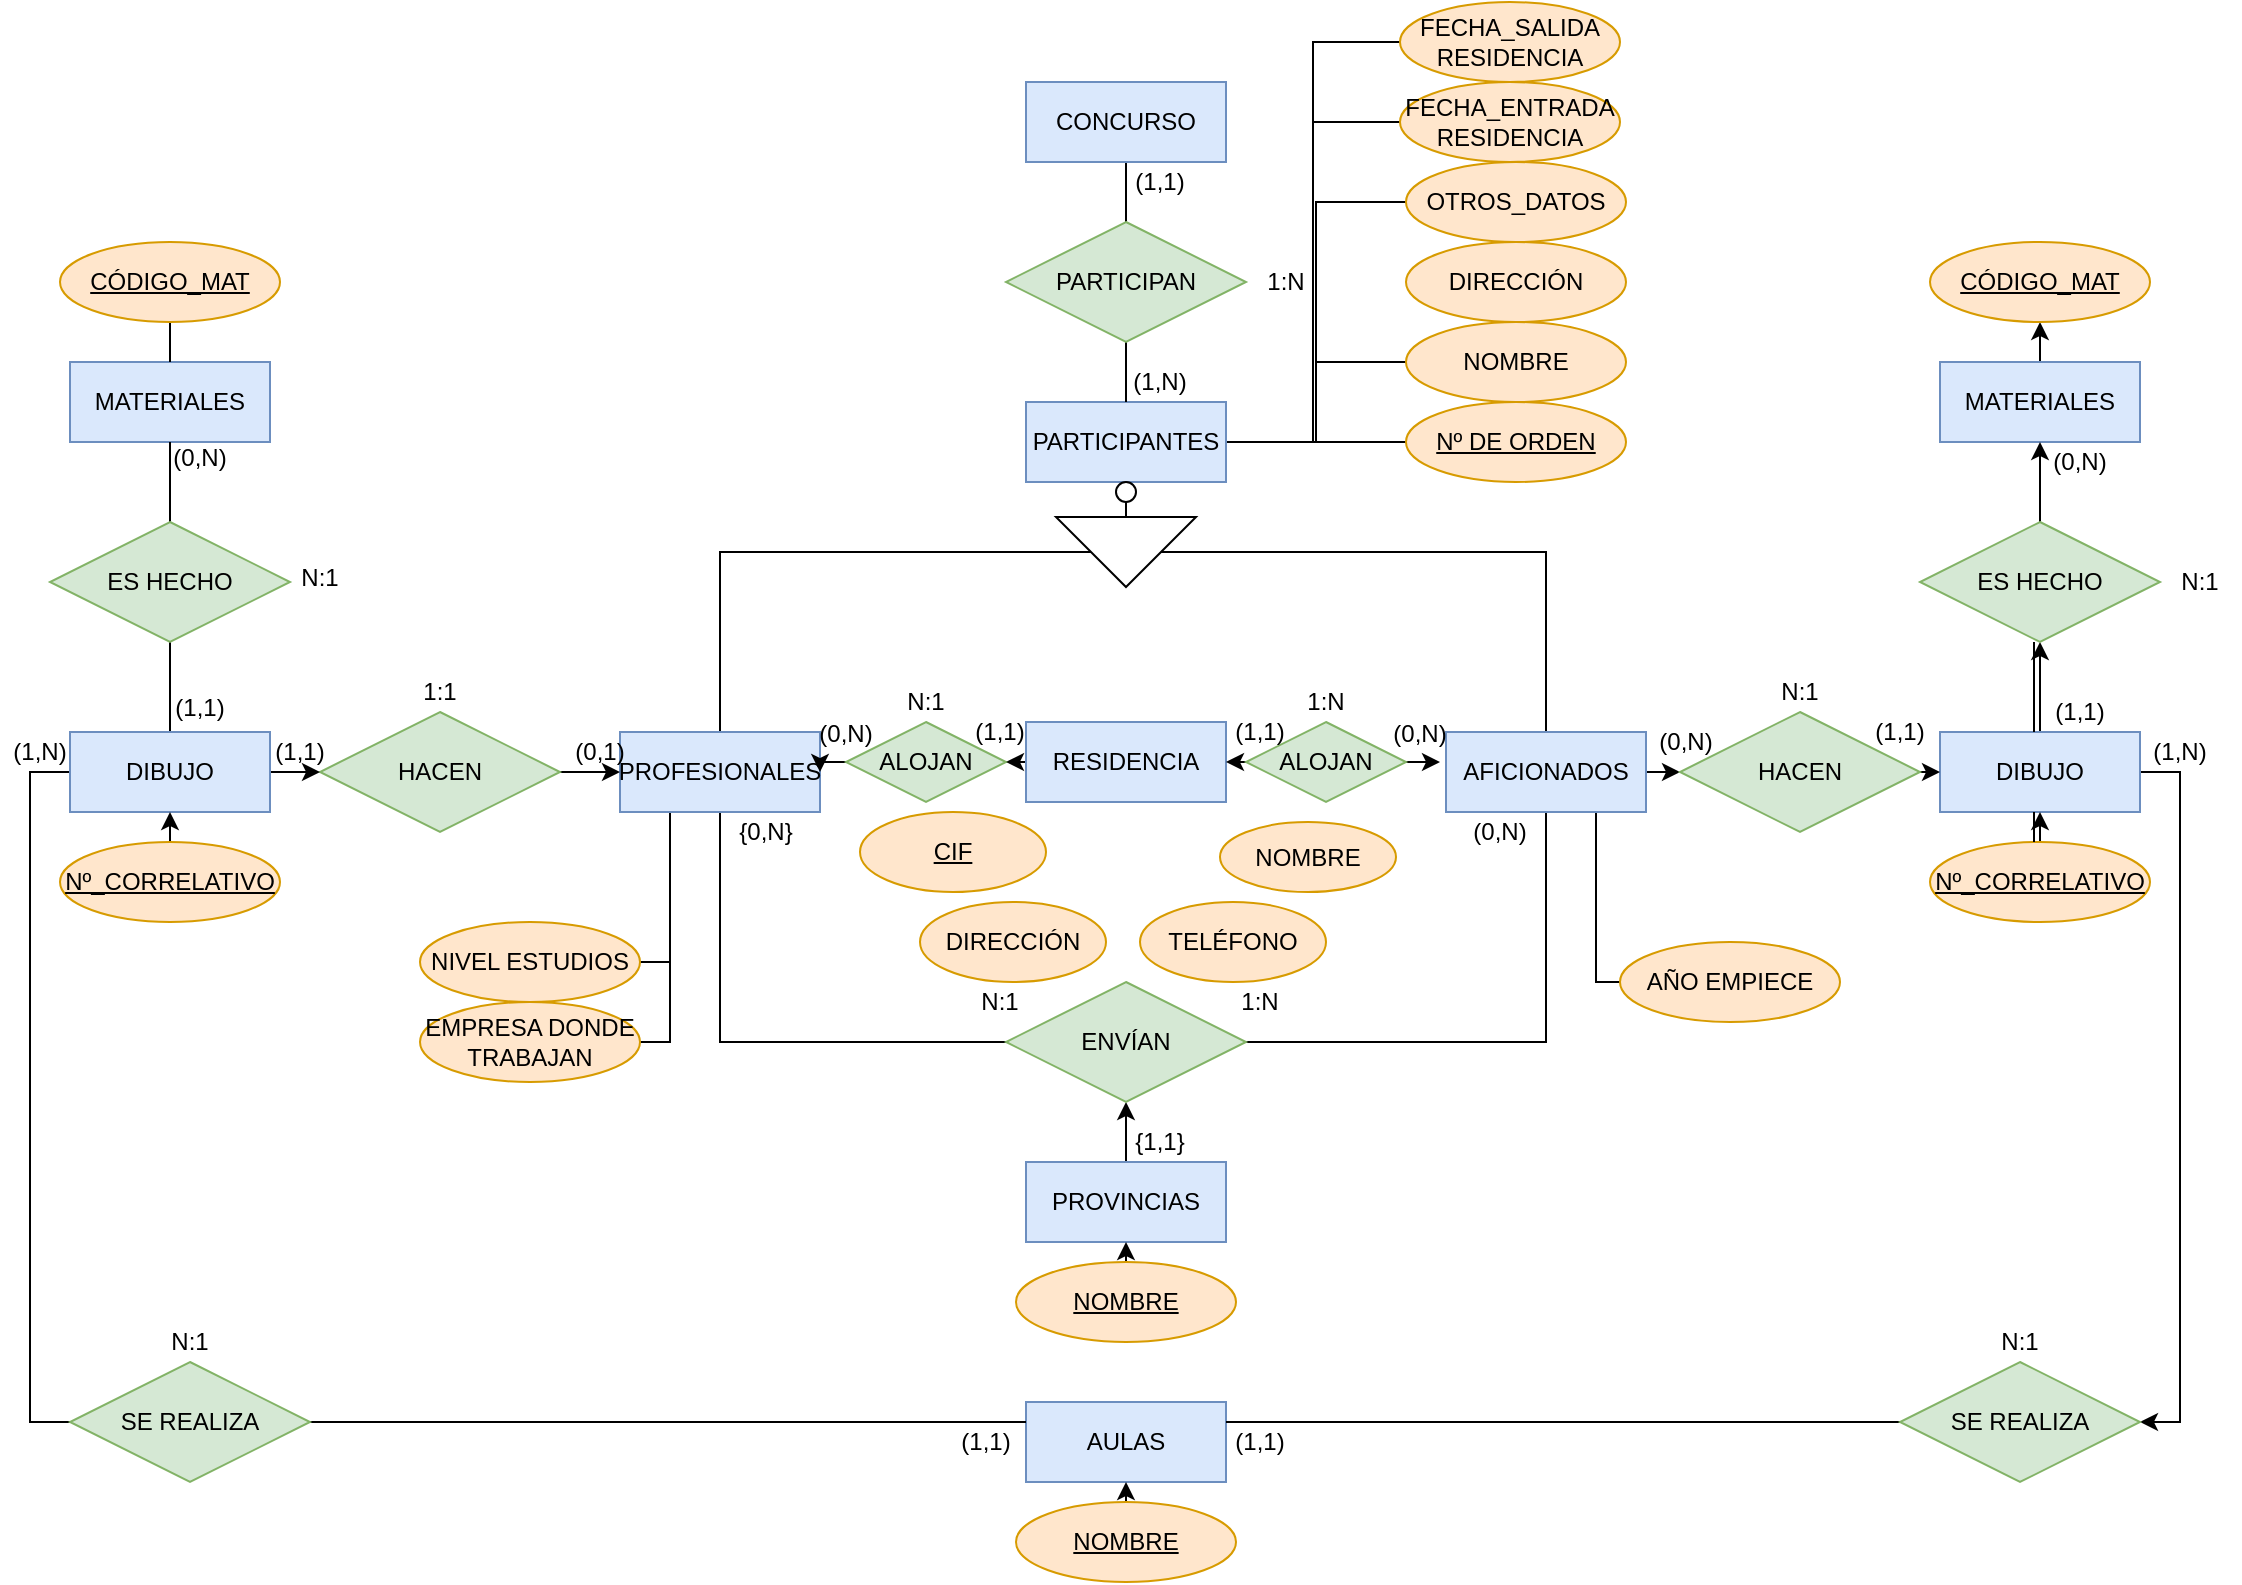 <mxfile version="13.9.1" type="github">
  <diagram id="qheCrFVyZJNz1BU00w-d" name="Page-1">
    <mxGraphModel dx="358" dy="640" grid="1" gridSize="10" guides="1" tooltips="1" connect="1" arrows="1" fold="1" page="1" pageScale="1" pageWidth="827" pageHeight="1169" math="0" shadow="0">
      <root>
        <mxCell id="0" />
        <mxCell id="1" parent="0" />
        <mxCell id="vXPrppG3IeQO9nVYbals-2" style="edgeStyle=orthogonalEdgeStyle;rounded=0;orthogonalLoop=1;jettySize=auto;html=1;exitX=1;exitY=0.5;exitDx=0;exitDy=0;entryX=0;entryY=0.5;entryDx=0;entryDy=0;fontSize=22;endArrow=none;endFill=0;" edge="1" parent="1" source="vXPrppG3IeQO9nVYbals-3" target="vXPrppG3IeQO9nVYbals-94">
          <mxGeometry relative="1" as="geometry" />
        </mxCell>
        <mxCell id="vXPrppG3IeQO9nVYbals-118" style="edgeStyle=orthogonalEdgeStyle;rounded=0;orthogonalLoop=1;jettySize=auto;html=1;exitX=1;exitY=0.5;exitDx=0;exitDy=0;entryX=0;entryY=0.5;entryDx=0;entryDy=0;endArrow=none;endFill=0;" edge="1" parent="1" source="vXPrppG3IeQO9nVYbals-3" target="vXPrppG3IeQO9nVYbals-106">
          <mxGeometry relative="1" as="geometry" />
        </mxCell>
        <mxCell id="vXPrppG3IeQO9nVYbals-119" style="edgeStyle=orthogonalEdgeStyle;rounded=0;orthogonalLoop=1;jettySize=auto;html=1;exitX=1;exitY=0.5;exitDx=0;exitDy=0;entryX=0;entryY=0.5;entryDx=0;entryDy=0;endArrow=none;endFill=0;" edge="1" parent="1" source="vXPrppG3IeQO9nVYbals-3" target="vXPrppG3IeQO9nVYbals-108">
          <mxGeometry relative="1" as="geometry">
            <Array as="points">
              <mxPoint x="1508" y="400" />
              <mxPoint x="1508" y="280" />
            </Array>
          </mxGeometry>
        </mxCell>
        <mxCell id="vXPrppG3IeQO9nVYbals-120" style="edgeStyle=orthogonalEdgeStyle;rounded=0;orthogonalLoop=1;jettySize=auto;html=1;exitX=1;exitY=0.5;exitDx=0;exitDy=0;entryX=0;entryY=0.5;entryDx=0;entryDy=0;endArrow=none;endFill=0;" edge="1" parent="1" source="vXPrppG3IeQO9nVYbals-3" target="vXPrppG3IeQO9nVYbals-116">
          <mxGeometry relative="1" as="geometry" />
        </mxCell>
        <mxCell id="vXPrppG3IeQO9nVYbals-121" style="edgeStyle=orthogonalEdgeStyle;rounded=0;orthogonalLoop=1;jettySize=auto;html=1;exitX=1;exitY=0.5;exitDx=0;exitDy=0;entryX=0;entryY=0.5;entryDx=0;entryDy=0;endArrow=none;endFill=0;" edge="1" parent="1" source="vXPrppG3IeQO9nVYbals-3" target="vXPrppG3IeQO9nVYbals-117">
          <mxGeometry relative="1" as="geometry" />
        </mxCell>
        <mxCell id="vXPrppG3IeQO9nVYbals-3" value="PARTICIPANTES" style="whiteSpace=wrap;html=1;align=center;fillColor=#dae8fc;strokeColor=#6c8ebf;" vertex="1" parent="1">
          <mxGeometry x="1363" y="380" width="100" height="40" as="geometry" />
        </mxCell>
        <mxCell id="vXPrppG3IeQO9nVYbals-4" style="edgeStyle=orthogonalEdgeStyle;rounded=0;orthogonalLoop=1;jettySize=auto;html=1;exitX=0.5;exitY=0;exitDx=0;exitDy=0;entryX=0.5;entryY=1;entryDx=0;entryDy=0;fontSize=22;" edge="1" parent="1" source="vXPrppG3IeQO9nVYbals-5" target="vXPrppG3IeQO9nVYbals-14">
          <mxGeometry relative="1" as="geometry" />
        </mxCell>
        <mxCell id="vXPrppG3IeQO9nVYbals-5" value="PROVINCIAS" style="whiteSpace=wrap;html=1;align=center;fillColor=#dae8fc;strokeColor=#6c8ebf;" vertex="1" parent="1">
          <mxGeometry x="1363" y="760" width="100" height="40" as="geometry" />
        </mxCell>
        <mxCell id="vXPrppG3IeQO9nVYbals-6" style="edgeStyle=orthogonalEdgeStyle;rounded=0;orthogonalLoop=1;jettySize=auto;html=1;exitX=0.5;exitY=0;exitDx=0;exitDy=0;entryX=0.5;entryY=0;entryDx=0;entryDy=0;fontSize=22;endArrow=none;endFill=0;" edge="1" parent="1" source="vXPrppG3IeQO9nVYbals-8" target="vXPrppG3IeQO9nVYbals-13">
          <mxGeometry relative="1" as="geometry">
            <Array as="points">
              <mxPoint x="1623" y="455" />
            </Array>
          </mxGeometry>
        </mxCell>
        <mxCell id="vXPrppG3IeQO9nVYbals-7" style="edgeStyle=orthogonalEdgeStyle;rounded=0;orthogonalLoop=1;jettySize=auto;html=1;exitX=0.5;exitY=1;exitDx=0;exitDy=0;entryX=0.5;entryY=0;entryDx=0;entryDy=0;fontSize=22;endArrow=none;endFill=0;" edge="1" parent="1" source="vXPrppG3IeQO9nVYbals-8" target="vXPrppG3IeQO9nVYbals-19">
          <mxGeometry relative="1" as="geometry">
            <mxPoint x="1220" y="480.0" as="targetPoint" />
            <Array as="points">
              <mxPoint x="1210" y="455" />
            </Array>
          </mxGeometry>
        </mxCell>
        <mxCell id="vXPrppG3IeQO9nVYbals-8" value="" style="triangle;whiteSpace=wrap;html=1;rotation=90;" vertex="1" parent="1">
          <mxGeometry x="1395.5" y="420" width="35" height="70" as="geometry" />
        </mxCell>
        <mxCell id="vXPrppG3IeQO9nVYbals-9" style="edgeStyle=orthogonalEdgeStyle;rounded=0;orthogonalLoop=1;jettySize=auto;html=1;exitX=0.5;exitY=1;exitDx=0;exitDy=0;entryX=0;entryY=0.5;entryDx=0;entryDy=0;fontSize=22;endArrow=none;endFill=0;" edge="1" parent="1" source="vXPrppG3IeQO9nVYbals-19" target="vXPrppG3IeQO9nVYbals-14">
          <mxGeometry relative="1" as="geometry">
            <mxPoint x="1220" y="520.0" as="sourcePoint" />
            <Array as="points">
              <mxPoint x="1210" y="700" />
            </Array>
          </mxGeometry>
        </mxCell>
        <mxCell id="vXPrppG3IeQO9nVYbals-10" style="edgeStyle=orthogonalEdgeStyle;rounded=0;orthogonalLoop=1;jettySize=auto;html=1;exitX=0.5;exitY=1;exitDx=0;exitDy=0;entryX=1;entryY=0.5;entryDx=0;entryDy=0;fontSize=22;endArrow=none;endFill=0;" edge="1" parent="1" source="vXPrppG3IeQO9nVYbals-13" target="vXPrppG3IeQO9nVYbals-14">
          <mxGeometry relative="1" as="geometry" />
        </mxCell>
        <mxCell id="vXPrppG3IeQO9nVYbals-11" style="edgeStyle=orthogonalEdgeStyle;rounded=0;orthogonalLoop=1;jettySize=auto;html=1;exitX=1;exitY=0.5;exitDx=0;exitDy=0;entryX=0;entryY=0.5;entryDx=0;entryDy=0;fontSize=22;" edge="1" parent="1" source="vXPrppG3IeQO9nVYbals-13" target="vXPrppG3IeQO9nVYbals-23">
          <mxGeometry relative="1" as="geometry" />
        </mxCell>
        <mxCell id="vXPrppG3IeQO9nVYbals-12" style="edgeStyle=orthogonalEdgeStyle;rounded=0;orthogonalLoop=1;jettySize=auto;html=1;exitX=0.75;exitY=1;exitDx=0;exitDy=0;entryX=0;entryY=0.5;entryDx=0;entryDy=0;fontSize=22;endArrow=none;endFill=0;" edge="1" parent="1" source="vXPrppG3IeQO9nVYbals-13" target="vXPrppG3IeQO9nVYbals-98">
          <mxGeometry relative="1" as="geometry">
            <Array as="points">
              <mxPoint x="1648" y="670" />
            </Array>
          </mxGeometry>
        </mxCell>
        <mxCell id="vXPrppG3IeQO9nVYbals-13" value="AFICIONADOS" style="whiteSpace=wrap;html=1;align=center;fillColor=#dae8fc;strokeColor=#6c8ebf;" vertex="1" parent="1">
          <mxGeometry x="1573" y="545" width="100" height="40" as="geometry" />
        </mxCell>
        <mxCell id="vXPrppG3IeQO9nVYbals-14" value="ENVÍAN" style="shape=rhombus;perimeter=rhombusPerimeter;whiteSpace=wrap;html=1;align=center;fillColor=#d5e8d4;strokeColor=#82b366;" vertex="1" parent="1">
          <mxGeometry x="1353" y="670" width="120" height="60" as="geometry" />
        </mxCell>
        <mxCell id="vXPrppG3IeQO9nVYbals-15" style="edgeStyle=orthogonalEdgeStyle;rounded=0;orthogonalLoop=1;jettySize=auto;html=1;exitX=0.5;exitY=0;exitDx=0;exitDy=0;entryX=0.5;entryY=1;entryDx=0;entryDy=0;fontSize=22;" edge="1" parent="1" source="vXPrppG3IeQO9nVYbals-17" target="vXPrppG3IeQO9nVYbals-46">
          <mxGeometry relative="1" as="geometry" />
        </mxCell>
        <mxCell id="vXPrppG3IeQO9nVYbals-16" style="edgeStyle=orthogonalEdgeStyle;rounded=0;orthogonalLoop=1;jettySize=auto;html=1;exitX=1;exitY=0.5;exitDx=0;exitDy=0;entryX=1;entryY=0.5;entryDx=0;entryDy=0;fontSize=22;" edge="1" parent="1" source="vXPrppG3IeQO9nVYbals-17" target="vXPrppG3IeQO9nVYbals-57">
          <mxGeometry relative="1" as="geometry" />
        </mxCell>
        <mxCell id="vXPrppG3IeQO9nVYbals-17" value="DIBUJO" style="whiteSpace=wrap;html=1;align=center;fillColor=#dae8fc;strokeColor=#6c8ebf;" vertex="1" parent="1">
          <mxGeometry x="1820" y="545" width="100" height="40" as="geometry" />
        </mxCell>
        <mxCell id="vXPrppG3IeQO9nVYbals-18" style="edgeStyle=orthogonalEdgeStyle;rounded=0;orthogonalLoop=1;jettySize=auto;html=1;exitX=0.25;exitY=1;exitDx=0;exitDy=0;entryX=1;entryY=0.5;entryDx=0;entryDy=0;fontSize=22;endArrow=none;endFill=0;" edge="1" parent="1" source="vXPrppG3IeQO9nVYbals-19" target="vXPrppG3IeQO9nVYbals-97">
          <mxGeometry relative="1" as="geometry">
            <Array as="points">
              <mxPoint x="1185" y="660" />
            </Array>
          </mxGeometry>
        </mxCell>
        <mxCell id="vXPrppG3IeQO9nVYbals-110" style="edgeStyle=orthogonalEdgeStyle;rounded=0;orthogonalLoop=1;jettySize=auto;html=1;exitX=0.25;exitY=1;exitDx=0;exitDy=0;entryX=1;entryY=0.5;entryDx=0;entryDy=0;endArrow=none;endFill=0;" edge="1" parent="1" source="vXPrppG3IeQO9nVYbals-19" target="vXPrppG3IeQO9nVYbals-109">
          <mxGeometry relative="1" as="geometry">
            <Array as="points">
              <mxPoint x="1185" y="700" />
            </Array>
          </mxGeometry>
        </mxCell>
        <mxCell id="vXPrppG3IeQO9nVYbals-19" value="PROFESIONALES" style="whiteSpace=wrap;html=1;align=center;fillColor=#dae8fc;strokeColor=#6c8ebf;" vertex="1" parent="1">
          <mxGeometry x="1160" y="545" width="100" height="40" as="geometry" />
        </mxCell>
        <mxCell id="vXPrppG3IeQO9nVYbals-20" style="edgeStyle=orthogonalEdgeStyle;rounded=0;orthogonalLoop=1;jettySize=auto;html=1;exitX=0.5;exitY=0;exitDx=0;exitDy=0;entryX=0.5;entryY=1;entryDx=0;entryDy=0;fontSize=22;" edge="1" parent="1" source="vXPrppG3IeQO9nVYbals-21" target="vXPrppG3IeQO9nVYbals-17">
          <mxGeometry relative="1" as="geometry" />
        </mxCell>
        <mxCell id="vXPrppG3IeQO9nVYbals-21" value="Nº_CORRELATIVO" style="ellipse;whiteSpace=wrap;html=1;align=center;fillColor=#ffe6cc;strokeColor=#d79b00;fontStyle=4" vertex="1" parent="1">
          <mxGeometry x="1815" y="600" width="110" height="40" as="geometry" />
        </mxCell>
        <mxCell id="vXPrppG3IeQO9nVYbals-22" style="edgeStyle=orthogonalEdgeStyle;rounded=0;orthogonalLoop=1;jettySize=auto;html=1;exitX=1;exitY=0.5;exitDx=0;exitDy=0;entryX=0;entryY=0.5;entryDx=0;entryDy=0;fontSize=22;" edge="1" parent="1" source="vXPrppG3IeQO9nVYbals-23" target="vXPrppG3IeQO9nVYbals-17">
          <mxGeometry relative="1" as="geometry" />
        </mxCell>
        <mxCell id="vXPrppG3IeQO9nVYbals-23" value="HACEN" style="shape=rhombus;perimeter=rhombusPerimeter;whiteSpace=wrap;html=1;align=center;fillColor=#d5e8d4;strokeColor=#82b366;" vertex="1" parent="1">
          <mxGeometry x="1690" y="535" width="120" height="60" as="geometry" />
        </mxCell>
        <mxCell id="vXPrppG3IeQO9nVYbals-24" style="edgeStyle=orthogonalEdgeStyle;rounded=0;orthogonalLoop=1;jettySize=auto;html=1;exitX=1;exitY=0.5;exitDx=0;exitDy=0;entryX=0;entryY=0.5;entryDx=0;entryDy=0;fontSize=22;" edge="1" parent="1" source="vXPrppG3IeQO9nVYbals-25" target="vXPrppG3IeQO9nVYbals-19">
          <mxGeometry relative="1" as="geometry" />
        </mxCell>
        <mxCell id="vXPrppG3IeQO9nVYbals-25" value="HACEN" style="shape=rhombus;perimeter=rhombusPerimeter;whiteSpace=wrap;html=1;align=center;fillColor=#d5e8d4;strokeColor=#82b366;" vertex="1" parent="1">
          <mxGeometry x="1010" y="535" width="120" height="60" as="geometry" />
        </mxCell>
        <mxCell id="vXPrppG3IeQO9nVYbals-26" style="edgeStyle=orthogonalEdgeStyle;rounded=0;orthogonalLoop=1;jettySize=auto;html=1;exitX=1;exitY=0.5;exitDx=0;exitDy=0;entryX=0;entryY=0.5;entryDx=0;entryDy=0;fontSize=22;" edge="1" parent="1" source="vXPrppG3IeQO9nVYbals-29" target="vXPrppG3IeQO9nVYbals-25">
          <mxGeometry relative="1" as="geometry" />
        </mxCell>
        <mxCell id="vXPrppG3IeQO9nVYbals-27" style="edgeStyle=orthogonalEdgeStyle;rounded=0;orthogonalLoop=1;jettySize=auto;html=1;exitX=0.5;exitY=0;exitDx=0;exitDy=0;entryX=0.5;entryY=1;entryDx=0;entryDy=0;fontSize=22;endArrow=none;endFill=0;" edge="1" parent="1" source="vXPrppG3IeQO9nVYbals-29" target="vXPrppG3IeQO9nVYbals-42">
          <mxGeometry relative="1" as="geometry" />
        </mxCell>
        <mxCell id="vXPrppG3IeQO9nVYbals-28" style="edgeStyle=orthogonalEdgeStyle;rounded=0;orthogonalLoop=1;jettySize=auto;html=1;exitX=0;exitY=0.5;exitDx=0;exitDy=0;entryX=0;entryY=0.5;entryDx=0;entryDy=0;fontSize=22;endArrow=none;endFill=0;" edge="1" parent="1" source="vXPrppG3IeQO9nVYbals-29" target="vXPrppG3IeQO9nVYbals-55">
          <mxGeometry relative="1" as="geometry" />
        </mxCell>
        <mxCell id="vXPrppG3IeQO9nVYbals-29" value="DIBUJO" style="whiteSpace=wrap;html=1;align=center;fillColor=#dae8fc;strokeColor=#6c8ebf;" vertex="1" parent="1">
          <mxGeometry x="885" y="545" width="100" height="40" as="geometry" />
        </mxCell>
        <mxCell id="vXPrppG3IeQO9nVYbals-30" style="edgeStyle=orthogonalEdgeStyle;rounded=0;orthogonalLoop=1;jettySize=auto;html=1;exitX=0.5;exitY=0;exitDx=0;exitDy=0;entryX=0.5;entryY=1;entryDx=0;entryDy=0;fontSize=22;" edge="1" parent="1" source="vXPrppG3IeQO9nVYbals-31" target="vXPrppG3IeQO9nVYbals-29">
          <mxGeometry relative="1" as="geometry" />
        </mxCell>
        <mxCell id="vXPrppG3IeQO9nVYbals-31" value="Nº_CORRELATIVO" style="ellipse;whiteSpace=wrap;html=1;align=center;fillColor=#ffe6cc;strokeColor=#d79b00;fontStyle=4" vertex="1" parent="1">
          <mxGeometry x="880" y="600" width="110" height="40" as="geometry" />
        </mxCell>
        <mxCell id="vXPrppG3IeQO9nVYbals-32" value="{1,1}" style="text;html=1;strokeColor=none;fillColor=none;align=center;verticalAlign=middle;whiteSpace=wrap;rounded=0;" vertex="1" parent="1">
          <mxGeometry x="1410" y="740" width="40" height="20" as="geometry" />
        </mxCell>
        <mxCell id="vXPrppG3IeQO9nVYbals-33" value="N:1" style="text;html=1;strokeColor=none;fillColor=none;align=center;verticalAlign=middle;whiteSpace=wrap;rounded=0;" vertex="1" parent="1">
          <mxGeometry x="1330" y="670" width="40" height="20" as="geometry" />
        </mxCell>
        <mxCell id="vXPrppG3IeQO9nVYbals-34" value="(0,N)" style="text;html=1;strokeColor=none;fillColor=none;align=center;verticalAlign=middle;whiteSpace=wrap;rounded=0;" vertex="1" parent="1">
          <mxGeometry x="1673" y="540" width="40" height="20" as="geometry" />
        </mxCell>
        <mxCell id="vXPrppG3IeQO9nVYbals-35" value="(1,1)" style="text;html=1;strokeColor=none;fillColor=none;align=center;verticalAlign=middle;whiteSpace=wrap;rounded=0;" vertex="1" parent="1">
          <mxGeometry x="1780" y="535" width="40" height="20" as="geometry" />
        </mxCell>
        <mxCell id="vXPrppG3IeQO9nVYbals-36" value="N:1" style="text;html=1;strokeColor=none;fillColor=none;align=center;verticalAlign=middle;whiteSpace=wrap;rounded=0;" vertex="1" parent="1">
          <mxGeometry x="1730" y="515" width="40" height="20" as="geometry" />
        </mxCell>
        <mxCell id="vXPrppG3IeQO9nVYbals-37" value="(0,1)" style="text;html=1;strokeColor=none;fillColor=none;align=center;verticalAlign=middle;whiteSpace=wrap;rounded=0;" vertex="1" parent="1">
          <mxGeometry x="1130" y="545" width="40" height="20" as="geometry" />
        </mxCell>
        <mxCell id="vXPrppG3IeQO9nVYbals-38" value="(1,1)" style="text;html=1;strokeColor=none;fillColor=none;align=center;verticalAlign=middle;whiteSpace=wrap;rounded=0;" vertex="1" parent="1">
          <mxGeometry x="980" y="545" width="40" height="20" as="geometry" />
        </mxCell>
        <mxCell id="vXPrppG3IeQO9nVYbals-39" value="1:1" style="text;html=1;strokeColor=none;fillColor=none;align=center;verticalAlign=middle;whiteSpace=wrap;rounded=0;" vertex="1" parent="1">
          <mxGeometry x="1050" y="515" width="40" height="20" as="geometry" />
        </mxCell>
        <mxCell id="vXPrppG3IeQO9nVYbals-40" value="MATERIALES" style="whiteSpace=wrap;html=1;align=center;fillColor=#dae8fc;strokeColor=#6c8ebf;" vertex="1" parent="1">
          <mxGeometry x="885" y="360" width="100" height="40" as="geometry" />
        </mxCell>
        <mxCell id="vXPrppG3IeQO9nVYbals-41" style="edgeStyle=orthogonalEdgeStyle;rounded=0;orthogonalLoop=1;jettySize=auto;html=1;exitX=0.5;exitY=0;exitDx=0;exitDy=0;entryX=0.5;entryY=1;entryDx=0;entryDy=0;fontSize=22;endArrow=none;endFill=0;" edge="1" parent="1" source="vXPrppG3IeQO9nVYbals-42" target="vXPrppG3IeQO9nVYbals-40">
          <mxGeometry relative="1" as="geometry" />
        </mxCell>
        <mxCell id="vXPrppG3IeQO9nVYbals-42" value="ES HECHO" style="shape=rhombus;perimeter=rhombusPerimeter;whiteSpace=wrap;html=1;align=center;fillColor=#d5e8d4;strokeColor=#82b366;" vertex="1" parent="1">
          <mxGeometry x="875" y="440" width="120" height="60" as="geometry" />
        </mxCell>
        <mxCell id="vXPrppG3IeQO9nVYbals-43" style="edgeStyle=orthogonalEdgeStyle;rounded=0;orthogonalLoop=1;jettySize=auto;html=1;exitX=0.5;exitY=0;exitDx=0;exitDy=0;entryX=0.5;entryY=1;entryDx=0;entryDy=0;fontSize=22;" edge="1" parent="1" source="vXPrppG3IeQO9nVYbals-44" target="vXPrppG3IeQO9nVYbals-93">
          <mxGeometry relative="1" as="geometry" />
        </mxCell>
        <mxCell id="vXPrppG3IeQO9nVYbals-44" value="MATERIALES" style="whiteSpace=wrap;html=1;align=center;fillColor=#dae8fc;strokeColor=#6c8ebf;" vertex="1" parent="1">
          <mxGeometry x="1820" y="360" width="100" height="40" as="geometry" />
        </mxCell>
        <mxCell id="vXPrppG3IeQO9nVYbals-45" style="edgeStyle=orthogonalEdgeStyle;rounded=0;orthogonalLoop=1;jettySize=auto;html=1;exitX=0.5;exitY=0;exitDx=0;exitDy=0;entryX=0.5;entryY=1;entryDx=0;entryDy=0;fontSize=22;" edge="1" parent="1" source="vXPrppG3IeQO9nVYbals-46" target="vXPrppG3IeQO9nVYbals-44">
          <mxGeometry relative="1" as="geometry" />
        </mxCell>
        <mxCell id="vXPrppG3IeQO9nVYbals-46" value="ES HECHO" style="shape=rhombus;perimeter=rhombusPerimeter;whiteSpace=wrap;html=1;align=center;fillColor=#d5e8d4;strokeColor=#82b366;" vertex="1" parent="1">
          <mxGeometry x="1810" y="440" width="120" height="60" as="geometry" />
        </mxCell>
        <mxCell id="vXPrppG3IeQO9nVYbals-47" value="N:1" style="text;html=1;strokeColor=none;fillColor=none;align=center;verticalAlign=middle;whiteSpace=wrap;rounded=0;" vertex="1" parent="1">
          <mxGeometry x="1930" y="460" width="40" height="20" as="geometry" />
        </mxCell>
        <mxCell id="vXPrppG3IeQO9nVYbals-48" value="(1,1)" style="text;html=1;strokeColor=none;fillColor=none;align=center;verticalAlign=middle;whiteSpace=wrap;rounded=0;" vertex="1" parent="1">
          <mxGeometry x="1870" y="525" width="40" height="20" as="geometry" />
        </mxCell>
        <mxCell id="vXPrppG3IeQO9nVYbals-49" value="(0,N)" style="text;html=1;strokeColor=none;fillColor=none;align=center;verticalAlign=middle;whiteSpace=wrap;rounded=0;" vertex="1" parent="1">
          <mxGeometry x="1870" y="400" width="40" height="20" as="geometry" />
        </mxCell>
        <mxCell id="vXPrppG3IeQO9nVYbals-50" value="N:1" style="text;html=1;strokeColor=none;fillColor=none;align=center;verticalAlign=middle;whiteSpace=wrap;rounded=0;" vertex="1" parent="1">
          <mxGeometry x="990" y="457.5" width="40" height="20" as="geometry" />
        </mxCell>
        <mxCell id="vXPrppG3IeQO9nVYbals-51" value="(1,1)" style="text;html=1;strokeColor=none;fillColor=none;align=center;verticalAlign=middle;whiteSpace=wrap;rounded=0;" vertex="1" parent="1">
          <mxGeometry x="930" y="522.5" width="40" height="20" as="geometry" />
        </mxCell>
        <mxCell id="vXPrppG3IeQO9nVYbals-52" value="(0,N)" style="text;html=1;strokeColor=none;fillColor=none;align=center;verticalAlign=middle;whiteSpace=wrap;rounded=0;" vertex="1" parent="1">
          <mxGeometry x="930" y="397.5" width="40" height="20" as="geometry" />
        </mxCell>
        <mxCell id="vXPrppG3IeQO9nVYbals-53" value="AULAS" style="whiteSpace=wrap;html=1;align=center;fillColor=#dae8fc;strokeColor=#6c8ebf;" vertex="1" parent="1">
          <mxGeometry x="1363" y="880" width="100" height="40" as="geometry" />
        </mxCell>
        <mxCell id="vXPrppG3IeQO9nVYbals-54" style="edgeStyle=orthogonalEdgeStyle;rounded=0;orthogonalLoop=1;jettySize=auto;html=1;exitX=1;exitY=0.5;exitDx=0;exitDy=0;entryX=0;entryY=0.25;entryDx=0;entryDy=0;fontSize=22;endArrow=none;endFill=0;" edge="1" parent="1" source="vXPrppG3IeQO9nVYbals-55" target="vXPrppG3IeQO9nVYbals-53">
          <mxGeometry relative="1" as="geometry" />
        </mxCell>
        <mxCell id="vXPrppG3IeQO9nVYbals-55" value="SE REALIZA" style="shape=rhombus;perimeter=rhombusPerimeter;whiteSpace=wrap;html=1;align=center;fillColor=#d5e8d4;strokeColor=#82b366;" vertex="1" parent="1">
          <mxGeometry x="885" y="860" width="120" height="60" as="geometry" />
        </mxCell>
        <mxCell id="vXPrppG3IeQO9nVYbals-56" style="edgeStyle=orthogonalEdgeStyle;rounded=0;orthogonalLoop=1;jettySize=auto;html=1;exitX=0;exitY=0.5;exitDx=0;exitDy=0;entryX=1;entryY=0.25;entryDx=0;entryDy=0;fontSize=22;endArrow=none;endFill=0;" edge="1" parent="1" source="vXPrppG3IeQO9nVYbals-57" target="vXPrppG3IeQO9nVYbals-53">
          <mxGeometry relative="1" as="geometry" />
        </mxCell>
        <mxCell id="vXPrppG3IeQO9nVYbals-57" value="SE REALIZA" style="shape=rhombus;perimeter=rhombusPerimeter;whiteSpace=wrap;html=1;align=center;fillColor=#d5e8d4;strokeColor=#82b366;" vertex="1" parent="1">
          <mxGeometry x="1800" y="860" width="120" height="60" as="geometry" />
        </mxCell>
        <mxCell id="vXPrppG3IeQO9nVYbals-58" value="(1,N)" style="text;html=1;strokeColor=none;fillColor=none;align=center;verticalAlign=middle;whiteSpace=wrap;rounded=0;" vertex="1" parent="1">
          <mxGeometry x="850" y="545" width="40" height="20" as="geometry" />
        </mxCell>
        <mxCell id="vXPrppG3IeQO9nVYbals-59" value="(1,N)" style="text;html=1;strokeColor=none;fillColor=none;align=center;verticalAlign=middle;whiteSpace=wrap;rounded=0;" vertex="1" parent="1">
          <mxGeometry x="1920" y="545" width="40" height="20" as="geometry" />
        </mxCell>
        <mxCell id="vXPrppG3IeQO9nVYbals-60" value="(1,1)" style="text;html=1;strokeColor=none;fillColor=none;align=center;verticalAlign=middle;whiteSpace=wrap;rounded=0;" vertex="1" parent="1">
          <mxGeometry x="1460" y="890" width="40" height="20" as="geometry" />
        </mxCell>
        <mxCell id="vXPrppG3IeQO9nVYbals-61" value="(1,1)" style="text;html=1;strokeColor=none;fillColor=none;align=center;verticalAlign=middle;whiteSpace=wrap;rounded=0;" vertex="1" parent="1">
          <mxGeometry x="1323" y="890" width="40" height="20" as="geometry" />
        </mxCell>
        <mxCell id="vXPrppG3IeQO9nVYbals-62" value="N:1" style="text;html=1;strokeColor=none;fillColor=none;align=center;verticalAlign=middle;whiteSpace=wrap;rounded=0;" vertex="1" parent="1">
          <mxGeometry x="1840" y="840" width="40" height="20" as="geometry" />
        </mxCell>
        <mxCell id="vXPrppG3IeQO9nVYbals-63" value="N:1" style="text;html=1;strokeColor=none;fillColor=none;align=center;verticalAlign=middle;whiteSpace=wrap;rounded=0;" vertex="1" parent="1">
          <mxGeometry x="925" y="840" width="40" height="20" as="geometry" />
        </mxCell>
        <mxCell id="vXPrppG3IeQO9nVYbals-64" style="edgeStyle=orthogonalEdgeStyle;rounded=0;orthogonalLoop=1;jettySize=auto;html=1;exitX=0;exitY=0.5;exitDx=0;exitDy=0;fontSize=22;" edge="1" parent="1" source="vXPrppG3IeQO9nVYbals-65" target="vXPrppG3IeQO9nVYbals-67">
          <mxGeometry relative="1" as="geometry" />
        </mxCell>
        <mxCell id="vXPrppG3IeQO9nVYbals-65" value="RESIDENCIA" style="whiteSpace=wrap;html=1;align=center;fillColor=#dae8fc;strokeColor=#6c8ebf;" vertex="1" parent="1">
          <mxGeometry x="1363" y="540" width="100" height="40" as="geometry" />
        </mxCell>
        <mxCell id="vXPrppG3IeQO9nVYbals-66" style="edgeStyle=orthogonalEdgeStyle;rounded=0;orthogonalLoop=1;jettySize=auto;html=1;exitX=0;exitY=0.5;exitDx=0;exitDy=0;entryX=1;entryY=0.5;entryDx=0;entryDy=0;fontSize=22;" edge="1" parent="1" source="vXPrppG3IeQO9nVYbals-67" target="vXPrppG3IeQO9nVYbals-19">
          <mxGeometry relative="1" as="geometry" />
        </mxCell>
        <mxCell id="vXPrppG3IeQO9nVYbals-67" value="ALOJAN" style="shape=rhombus;perimeter=rhombusPerimeter;whiteSpace=wrap;html=1;align=center;fillColor=#d5e8d4;strokeColor=#82b366;" vertex="1" parent="1">
          <mxGeometry x="1273" y="540" width="80" height="40" as="geometry" />
        </mxCell>
        <mxCell id="vXPrppG3IeQO9nVYbals-68" style="edgeStyle=orthogonalEdgeStyle;rounded=0;orthogonalLoop=1;jettySize=auto;html=1;exitX=0;exitY=0.5;exitDx=0;exitDy=0;entryX=1;entryY=0.5;entryDx=0;entryDy=0;fontSize=22;" edge="1" parent="1" source="vXPrppG3IeQO9nVYbals-70" target="vXPrppG3IeQO9nVYbals-65">
          <mxGeometry relative="1" as="geometry" />
        </mxCell>
        <mxCell id="vXPrppG3IeQO9nVYbals-69" style="edgeStyle=orthogonalEdgeStyle;rounded=0;orthogonalLoop=1;jettySize=auto;html=1;exitX=1;exitY=0.5;exitDx=0;exitDy=0;entryX=-0.03;entryY=0.371;entryDx=0;entryDy=0;entryPerimeter=0;fontSize=22;" edge="1" parent="1" source="vXPrppG3IeQO9nVYbals-70" target="vXPrppG3IeQO9nVYbals-13">
          <mxGeometry relative="1" as="geometry" />
        </mxCell>
        <mxCell id="vXPrppG3IeQO9nVYbals-70" value="ALOJAN" style="shape=rhombus;perimeter=rhombusPerimeter;whiteSpace=wrap;html=1;align=center;fillColor=#d5e8d4;strokeColor=#82b366;" vertex="1" parent="1">
          <mxGeometry x="1473" y="540" width="80" height="40" as="geometry" />
        </mxCell>
        <mxCell id="vXPrppG3IeQO9nVYbals-71" value="(0,N)" style="text;html=1;strokeColor=none;fillColor=none;align=center;verticalAlign=middle;whiteSpace=wrap;rounded=0;" vertex="1" parent="1">
          <mxGeometry x="1253" y="536" width="40" height="20" as="geometry" />
        </mxCell>
        <mxCell id="vXPrppG3IeQO9nVYbals-72" value="(1,1)" style="text;html=1;strokeColor=none;fillColor=none;align=center;verticalAlign=middle;whiteSpace=wrap;rounded=0;" vertex="1" parent="1">
          <mxGeometry x="1330" y="535" width="40" height="20" as="geometry" />
        </mxCell>
        <mxCell id="vXPrppG3IeQO9nVYbals-73" value="(1,1)" style="text;html=1;strokeColor=none;fillColor=none;align=center;verticalAlign=middle;whiteSpace=wrap;rounded=0;" vertex="1" parent="1">
          <mxGeometry x="1460" y="535" width="40" height="20" as="geometry" />
        </mxCell>
        <mxCell id="vXPrppG3IeQO9nVYbals-74" value="(0,N)" style="text;html=1;strokeColor=none;fillColor=none;align=center;verticalAlign=middle;whiteSpace=wrap;rounded=0;" vertex="1" parent="1">
          <mxGeometry x="1540" y="536" width="40" height="20" as="geometry" />
        </mxCell>
        <mxCell id="vXPrppG3IeQO9nVYbals-75" value="N:1" style="text;html=1;strokeColor=none;fillColor=none;align=center;verticalAlign=middle;whiteSpace=wrap;rounded=0;" vertex="1" parent="1">
          <mxGeometry x="1293" y="520" width="40" height="20" as="geometry" />
        </mxCell>
        <mxCell id="vXPrppG3IeQO9nVYbals-76" value="1:N" style="text;html=1;strokeColor=none;fillColor=none;align=center;verticalAlign=middle;whiteSpace=wrap;rounded=0;" vertex="1" parent="1">
          <mxGeometry x="1493" y="520" width="40" height="20" as="geometry" />
        </mxCell>
        <mxCell id="vXPrppG3IeQO9nVYbals-77" value="" style="edgeStyle=orthogonalEdgeStyle;rounded=0;orthogonalLoop=1;jettySize=auto;html=1;fontSize=22;endArrow=none;endFill=0;" edge="1" parent="1" source="vXPrppG3IeQO9nVYbals-78" target="vXPrppG3IeQO9nVYbals-80">
          <mxGeometry relative="1" as="geometry" />
        </mxCell>
        <mxCell id="vXPrppG3IeQO9nVYbals-78" value="CONCURSO" style="whiteSpace=wrap;html=1;align=center;fillColor=#dae8fc;strokeColor=#6c8ebf;" vertex="1" parent="1">
          <mxGeometry x="1363" y="220" width="100" height="40" as="geometry" />
        </mxCell>
        <mxCell id="vXPrppG3IeQO9nVYbals-79" style="edgeStyle=orthogonalEdgeStyle;rounded=0;orthogonalLoop=1;jettySize=auto;html=1;exitX=0.5;exitY=1;exitDx=0;exitDy=0;entryX=0.5;entryY=0;entryDx=0;entryDy=0;fontSize=22;endArrow=none;endFill=0;" edge="1" parent="1" source="vXPrppG3IeQO9nVYbals-80" target="vXPrppG3IeQO9nVYbals-3">
          <mxGeometry relative="1" as="geometry" />
        </mxCell>
        <mxCell id="vXPrppG3IeQO9nVYbals-80" value="PARTICIPAN" style="shape=rhombus;perimeter=rhombusPerimeter;whiteSpace=wrap;html=1;align=center;fillColor=#d5e8d4;strokeColor=#82b366;" vertex="1" parent="1">
          <mxGeometry x="1353" y="290" width="120" height="60" as="geometry" />
        </mxCell>
        <mxCell id="vXPrppG3IeQO9nVYbals-81" value="(1,1)" style="text;html=1;strokeColor=none;fillColor=none;align=center;verticalAlign=middle;whiteSpace=wrap;rounded=0;" vertex="1" parent="1">
          <mxGeometry x="1410" y="260" width="40" height="20" as="geometry" />
        </mxCell>
        <mxCell id="vXPrppG3IeQO9nVYbals-82" value="(1,N)" style="text;html=1;strokeColor=none;fillColor=none;align=center;verticalAlign=middle;whiteSpace=wrap;rounded=0;" vertex="1" parent="1">
          <mxGeometry x="1410" y="360" width="40" height="20" as="geometry" />
        </mxCell>
        <mxCell id="vXPrppG3IeQO9nVYbals-83" value="1:N" style="text;html=1;strokeColor=none;fillColor=none;align=center;verticalAlign=middle;whiteSpace=wrap;rounded=0;" vertex="1" parent="1">
          <mxGeometry x="1473" y="310" width="40" height="20" as="geometry" />
        </mxCell>
        <mxCell id="vXPrppG3IeQO9nVYbals-85" value="CIF" style="ellipse;whiteSpace=wrap;html=1;align=center;fillColor=#ffe6cc;strokeColor=#d79b00;fontStyle=4" vertex="1" parent="1">
          <mxGeometry x="1280" y="585" width="93" height="40" as="geometry" />
        </mxCell>
        <mxCell id="vXPrppG3IeQO9nVYbals-86" value="1:N" style="text;html=1;strokeColor=none;fillColor=none;align=center;verticalAlign=middle;whiteSpace=wrap;rounded=0;" vertex="1" parent="1">
          <mxGeometry x="1460" y="670" width="40" height="20" as="geometry" />
        </mxCell>
        <mxCell id="vXPrppG3IeQO9nVYbals-87" value="{0,N}" style="text;html=1;strokeColor=none;fillColor=none;align=center;verticalAlign=middle;whiteSpace=wrap;rounded=0;" vertex="1" parent="1">
          <mxGeometry x="1213" y="585" width="40" height="20" as="geometry" />
        </mxCell>
        <mxCell id="vXPrppG3IeQO9nVYbals-88" value="(0,N)" style="text;html=1;strokeColor=none;fillColor=none;align=center;verticalAlign=middle;whiteSpace=wrap;rounded=0;" vertex="1" parent="1">
          <mxGeometry x="1580" y="585" width="40" height="20" as="geometry" />
        </mxCell>
        <mxCell id="vXPrppG3IeQO9nVYbals-89" style="edgeStyle=orthogonalEdgeStyle;rounded=0;orthogonalLoop=1;jettySize=auto;html=1;exitX=0.5;exitY=0;exitDx=0;exitDy=0;entryX=0.5;entryY=1;entryDx=0;entryDy=0;fontSize=22;" edge="1" parent="1" source="vXPrppG3IeQO9nVYbals-90" target="vXPrppG3IeQO9nVYbals-5">
          <mxGeometry relative="1" as="geometry" />
        </mxCell>
        <mxCell id="vXPrppG3IeQO9nVYbals-90" value="NOMBRE" style="ellipse;whiteSpace=wrap;html=1;align=center;fillColor=#ffe6cc;strokeColor=#d79b00;fontStyle=4" vertex="1" parent="1">
          <mxGeometry x="1358" y="810" width="110" height="40" as="geometry" />
        </mxCell>
        <mxCell id="vXPrppG3IeQO9nVYbals-91" style="edgeStyle=orthogonalEdgeStyle;rounded=0;orthogonalLoop=1;jettySize=auto;html=1;exitX=0.5;exitY=1;exitDx=0;exitDy=0;entryX=0.5;entryY=0;entryDx=0;entryDy=0;fontSize=22;endArrow=none;endFill=0;" edge="1" parent="1" source="vXPrppG3IeQO9nVYbals-92" target="vXPrppG3IeQO9nVYbals-40">
          <mxGeometry relative="1" as="geometry" />
        </mxCell>
        <mxCell id="vXPrppG3IeQO9nVYbals-92" value="CÓDIGO_MAT" style="ellipse;whiteSpace=wrap;html=1;align=center;fillColor=#ffe6cc;strokeColor=#d79b00;fontStyle=4" vertex="1" parent="1">
          <mxGeometry x="880" y="300" width="110" height="40" as="geometry" />
        </mxCell>
        <mxCell id="vXPrppG3IeQO9nVYbals-93" value="CÓDIGO_MAT" style="ellipse;whiteSpace=wrap;html=1;align=center;fillColor=#ffe6cc;strokeColor=#d79b00;fontStyle=4" vertex="1" parent="1">
          <mxGeometry x="1815" y="300" width="110" height="40" as="geometry" />
        </mxCell>
        <mxCell id="vXPrppG3IeQO9nVYbals-94" value="Nº DE ORDEN" style="ellipse;whiteSpace=wrap;html=1;align=center;fillColor=#ffe6cc;strokeColor=#d79b00;fontStyle=4" vertex="1" parent="1">
          <mxGeometry x="1553" y="380" width="110" height="40" as="geometry" />
        </mxCell>
        <mxCell id="vXPrppG3IeQO9nVYbals-95" style="edgeStyle=orthogonalEdgeStyle;rounded=0;orthogonalLoop=1;jettySize=auto;html=1;exitX=0.5;exitY=0;exitDx=0;exitDy=0;entryX=0.5;entryY=1;entryDx=0;entryDy=0;fontSize=22;" edge="1" parent="1" source="vXPrppG3IeQO9nVYbals-96" target="vXPrppG3IeQO9nVYbals-53">
          <mxGeometry relative="1" as="geometry" />
        </mxCell>
        <mxCell id="vXPrppG3IeQO9nVYbals-96" value="NOMBRE" style="ellipse;whiteSpace=wrap;html=1;align=center;fillColor=#ffe6cc;strokeColor=#d79b00;fontStyle=4" vertex="1" parent="1">
          <mxGeometry x="1358" y="930" width="110" height="40" as="geometry" />
        </mxCell>
        <mxCell id="vXPrppG3IeQO9nVYbals-97" value="NIVEL ESTUDIOS" style="ellipse;whiteSpace=wrap;html=1;align=center;fillColor=#ffe6cc;strokeColor=#d79b00;fontStyle=0" vertex="1" parent="1">
          <mxGeometry x="1060" y="640" width="110" height="40" as="geometry" />
        </mxCell>
        <mxCell id="vXPrppG3IeQO9nVYbals-98" value="AÑO EMPIECE" style="ellipse;whiteSpace=wrap;html=1;align=center;fillColor=#ffe6cc;strokeColor=#d79b00;fontStyle=0" vertex="1" parent="1">
          <mxGeometry x="1660" y="650" width="110" height="40" as="geometry" />
        </mxCell>
        <mxCell id="vXPrppG3IeQO9nVYbals-102" style="edgeStyle=orthogonalEdgeStyle;rounded=0;orthogonalLoop=1;jettySize=auto;html=1;exitX=0.5;exitY=0;exitDx=0;exitDy=0;entryX=0.5;entryY=1;entryDx=0;entryDy=0;fontSize=22;endArrow=none;endFill=0;" edge="1" parent="1">
          <mxGeometry relative="1" as="geometry">
            <mxPoint x="1867" y="545" as="sourcePoint" />
            <mxPoint x="1867" y="500" as="targetPoint" />
          </mxGeometry>
        </mxCell>
        <mxCell id="vXPrppG3IeQO9nVYbals-103" style="edgeStyle=orthogonalEdgeStyle;rounded=0;orthogonalLoop=1;jettySize=auto;html=1;exitX=0.5;exitY=0;exitDx=0;exitDy=0;entryX=0.5;entryY=1;entryDx=0;entryDy=0;fontSize=22;endArrow=none;endFill=0;" edge="1" parent="1">
          <mxGeometry relative="1" as="geometry">
            <mxPoint x="1867" y="600" as="sourcePoint" />
            <mxPoint x="1867" y="585" as="targetPoint" />
          </mxGeometry>
        </mxCell>
        <mxCell id="vXPrppG3IeQO9nVYbals-105" style="edgeStyle=orthogonalEdgeStyle;rounded=0;orthogonalLoop=1;jettySize=auto;html=1;exitX=0.5;exitY=1;exitDx=0;exitDy=0;entryX=0;entryY=0.5;entryDx=0;entryDy=0;endArrow=none;endFill=0;" edge="1" parent="1" source="vXPrppG3IeQO9nVYbals-104" target="vXPrppG3IeQO9nVYbals-8">
          <mxGeometry relative="1" as="geometry" />
        </mxCell>
        <mxCell id="vXPrppG3IeQO9nVYbals-104" value="" style="ellipse;whiteSpace=wrap;html=1;aspect=fixed;" vertex="1" parent="1">
          <mxGeometry x="1408" y="420" width="10" height="10" as="geometry" />
        </mxCell>
        <mxCell id="vXPrppG3IeQO9nVYbals-106" value="NOMBRE" style="ellipse;whiteSpace=wrap;html=1;align=center;fillColor=#ffe6cc;strokeColor=#d79b00;fontStyle=0" vertex="1" parent="1">
          <mxGeometry x="1553" y="340" width="110" height="40" as="geometry" />
        </mxCell>
        <mxCell id="vXPrppG3IeQO9nVYbals-107" value="DIRECCIÓN" style="ellipse;whiteSpace=wrap;html=1;align=center;fillColor=#ffe6cc;strokeColor=#d79b00;fontStyle=0" vertex="1" parent="1">
          <mxGeometry x="1553" y="300" width="110" height="40" as="geometry" />
        </mxCell>
        <mxCell id="vXPrppG3IeQO9nVYbals-108" value="OTROS_DATOS" style="ellipse;whiteSpace=wrap;html=1;align=center;fillColor=#ffe6cc;strokeColor=#d79b00;fontStyle=0" vertex="1" parent="1">
          <mxGeometry x="1553" y="260" width="110" height="40" as="geometry" />
        </mxCell>
        <mxCell id="vXPrppG3IeQO9nVYbals-109" value="EMPRESA DONDE TRABAJAN" style="ellipse;whiteSpace=wrap;html=1;align=center;fillColor=#ffe6cc;strokeColor=#d79b00;fontStyle=0" vertex="1" parent="1">
          <mxGeometry x="1060" y="680" width="110" height="40" as="geometry" />
        </mxCell>
        <mxCell id="vXPrppG3IeQO9nVYbals-112" value="NOMBRE" style="ellipse;whiteSpace=wrap;html=1;align=center;fillColor=#ffe6cc;strokeColor=#d79b00;fontStyle=0" vertex="1" parent="1">
          <mxGeometry x="1460" y="590" width="88" height="35" as="geometry" />
        </mxCell>
        <mxCell id="vXPrppG3IeQO9nVYbals-113" value="DIRECCIÓN" style="ellipse;whiteSpace=wrap;html=1;align=center;fillColor=#ffe6cc;strokeColor=#d79b00;fontStyle=0" vertex="1" parent="1">
          <mxGeometry x="1310" y="630" width="93" height="40" as="geometry" />
        </mxCell>
        <mxCell id="vXPrppG3IeQO9nVYbals-115" value="TELÉFONO" style="ellipse;whiteSpace=wrap;html=1;align=center;fillColor=#ffe6cc;strokeColor=#d79b00;fontStyle=0" vertex="1" parent="1">
          <mxGeometry x="1420" y="630" width="93" height="40" as="geometry" />
        </mxCell>
        <mxCell id="vXPrppG3IeQO9nVYbals-116" value="FECHA_ENTRADA&lt;br&gt;RESIDENCIA" style="ellipse;whiteSpace=wrap;html=1;align=center;fillColor=#ffe6cc;strokeColor=#d79b00;fontStyle=0" vertex="1" parent="1">
          <mxGeometry x="1550" y="220" width="110" height="40" as="geometry" />
        </mxCell>
        <mxCell id="vXPrppG3IeQO9nVYbals-117" value="FECHA_SALIDA&lt;br&gt;RESIDENCIA" style="ellipse;whiteSpace=wrap;html=1;align=center;fillColor=#ffe6cc;strokeColor=#d79b00;fontStyle=0" vertex="1" parent="1">
          <mxGeometry x="1550" y="180" width="110" height="40" as="geometry" />
        </mxCell>
      </root>
    </mxGraphModel>
  </diagram>
</mxfile>
